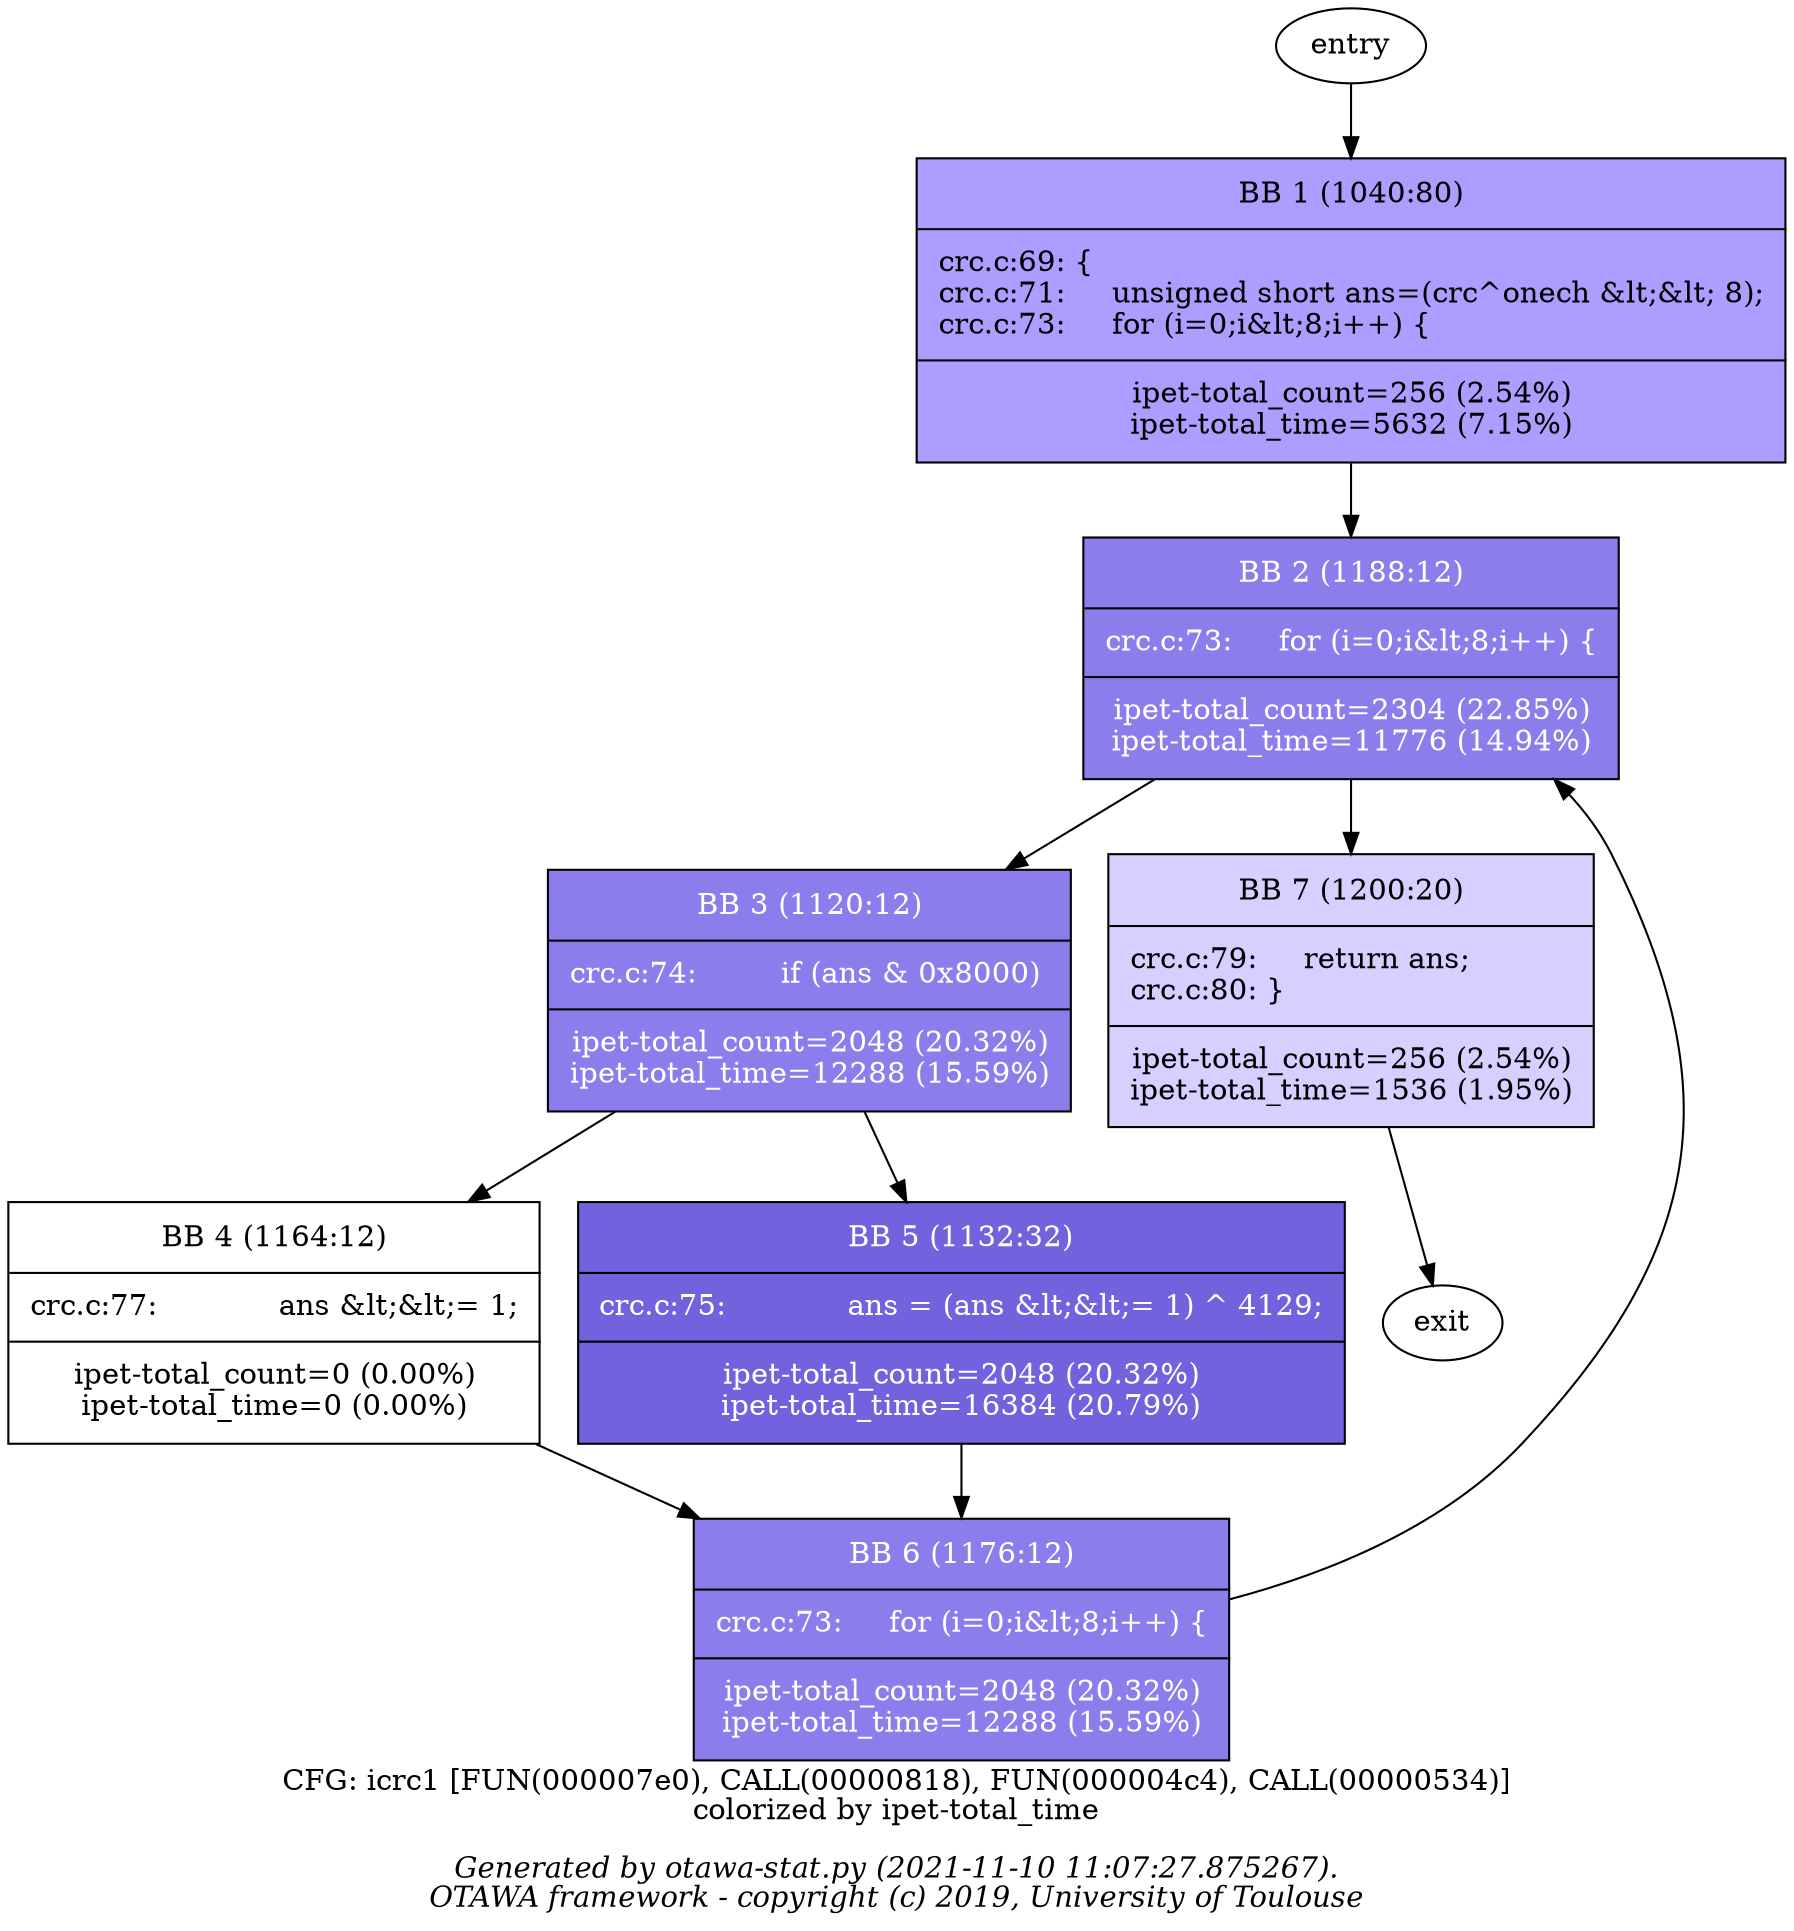 digraph _2 {
	_2_0 [label="entry"];
	_2_1 [margin=0,shape="box",label=<<table border='0' cellpadding='8px'><tr><td>BB 1 (1040:80)</td></tr><hr/><tr><td align='left'>crc.c:69: {
<br align='left'/>crc.c:71: &nbsp;&nbsp;&nbsp;&nbsp;unsigned&nbsp;short&nbsp;ans=(crc^onech&nbsp;&amp;lt;&amp;lt;&nbsp;8);
<br align='left'/>crc.c:73: &nbsp;&nbsp;&nbsp;&nbsp;for&nbsp;(i=0;i&amp;lt;8;i++)&nbsp;{
<br align='left'/></td></tr><hr/><tr><td>ipet-total_count=256 (2.54%)<br/>ipet-total_time=5632 (7.15%)<br/></td></tr></table>>,fillcolor="#ab9eff",style="filled",fontcolor="#000000"];
	_2_2 [margin=0,shape="box",label=<<table border='0' cellpadding='8px'><tr><td>BB 2 (1188:12)</td></tr><hr/><tr><td align='left'>crc.c:73: &nbsp;&nbsp;&nbsp;&nbsp;for&nbsp;(i=0;i&amp;lt;8;i++)&nbsp;{
<br align='left'/></td></tr><hr/><tr><td>ipet-total_count=2304 (22.85%)<br/>ipet-total_time=11776 (14.94%)<br/></td></tr></table>>,fillcolor="#8c7ded",style="filled",fontcolor="#ffffff"];
	_2_3 [margin=0,shape="box",label=<<table border='0' cellpadding='8px'><tr><td>BB 3 (1120:12)</td></tr><hr/><tr><td align='left'>crc.c:74: &nbsp;&nbsp;&nbsp;&nbsp;&nbsp;&nbsp;&nbsp;&nbsp;if&nbsp;(ans&nbsp;&amp;&nbsp;0x8000)
<br align='left'/></td></tr><hr/><tr><td>ipet-total_count=2048 (20.32%)<br/>ipet-total_time=12288 (15.59%)<br/></td></tr></table>>,fillcolor="#8c7ded",style="filled",fontcolor="#ffffff"];
	_2_4 [margin=0,shape="box",label=<<table border='0' cellpadding='8px'><tr><td>BB 4 (1164:12)</td></tr><hr/><tr><td align='left'>crc.c:77: &nbsp;&nbsp;&nbsp;&nbsp;&nbsp;&nbsp;&nbsp;&nbsp;&nbsp;&nbsp;&nbsp;&nbsp;ans&nbsp;&amp;lt;&amp;lt;=&nbsp;1;
<br align='left'/></td></tr><hr/><tr><td>ipet-total_count=0 (0.00%)<br/>ipet-total_time=0 (0.00%)<br/></td></tr></table>>];
	_2_5 [margin=0,shape="box",label=<<table border='0' cellpadding='8px'><tr><td>BB 5 (1132:32)</td></tr><hr/><tr><td align='left'>crc.c:75: &nbsp;&nbsp;&nbsp;&nbsp;&nbsp;&nbsp;&nbsp;&nbsp;&nbsp;&nbsp;&nbsp;&nbsp;ans&nbsp;=&nbsp;(ans&nbsp;&amp;lt;&amp;lt;=&nbsp;1)&nbsp;^&nbsp;4129;
<br align='left'/></td></tr><hr/><tr><td>ipet-total_count=2048 (20.32%)<br/>ipet-total_time=16384 (20.79%)<br/></td></tr></table>>,fillcolor="#7162dd",style="filled",fontcolor="#ffffff"];
	_2_6 [margin=0,shape="box",label=<<table border='0' cellpadding='8px'><tr><td>BB 6 (1176:12)</td></tr><hr/><tr><td align='left'>crc.c:73: &nbsp;&nbsp;&nbsp;&nbsp;for&nbsp;(i=0;i&amp;lt;8;i++)&nbsp;{
<br align='left'/></td></tr><hr/><tr><td>ipet-total_count=2048 (20.32%)<br/>ipet-total_time=12288 (15.59%)<br/></td></tr></table>>,fillcolor="#8c7ded",style="filled",fontcolor="#ffffff"];
	_2_7 [margin=0,shape="box",label=<<table border='0' cellpadding='8px'><tr><td>BB 7 (1200:20)</td></tr><hr/><tr><td align='left'>crc.c:79: &nbsp;&nbsp;&nbsp;&nbsp;return&nbsp;ans;
<br align='left'/>crc.c:80: }
<br align='left'/></td></tr><hr/><tr><td>ipet-total_count=256 (2.54%)<br/>ipet-total_time=1536 (1.95%)<br/></td></tr></table>>,fillcolor="#d6cfff",style="filled",fontcolor="#000000"];
	_2_8 [label="exit"];
	_2_0 -> _2_1;
	_2_1 -> _2_2;
	_2_2 -> _2_3;
	_2_2 -> _2_7;
	_2_3 -> _2_4;
	_2_3 -> _2_5;
	_2_4 -> _2_6;
	_2_5 -> _2_6;
	_2_6 -> _2_2;
	_2_7 -> _2_8;
label=<CFG: icrc1 [FUN(000007e0), CALL(00000818), FUN(000004c4), CALL(00000534)]<br/>colorized by ipet-total_time<br/><BR/><I>Generated by otawa-stat.py (2021-11-10 11:07:27.875267).</I><BR/><I>OTAWA framework - copyright (c) 2019, University of Toulouse</I>>;
}
